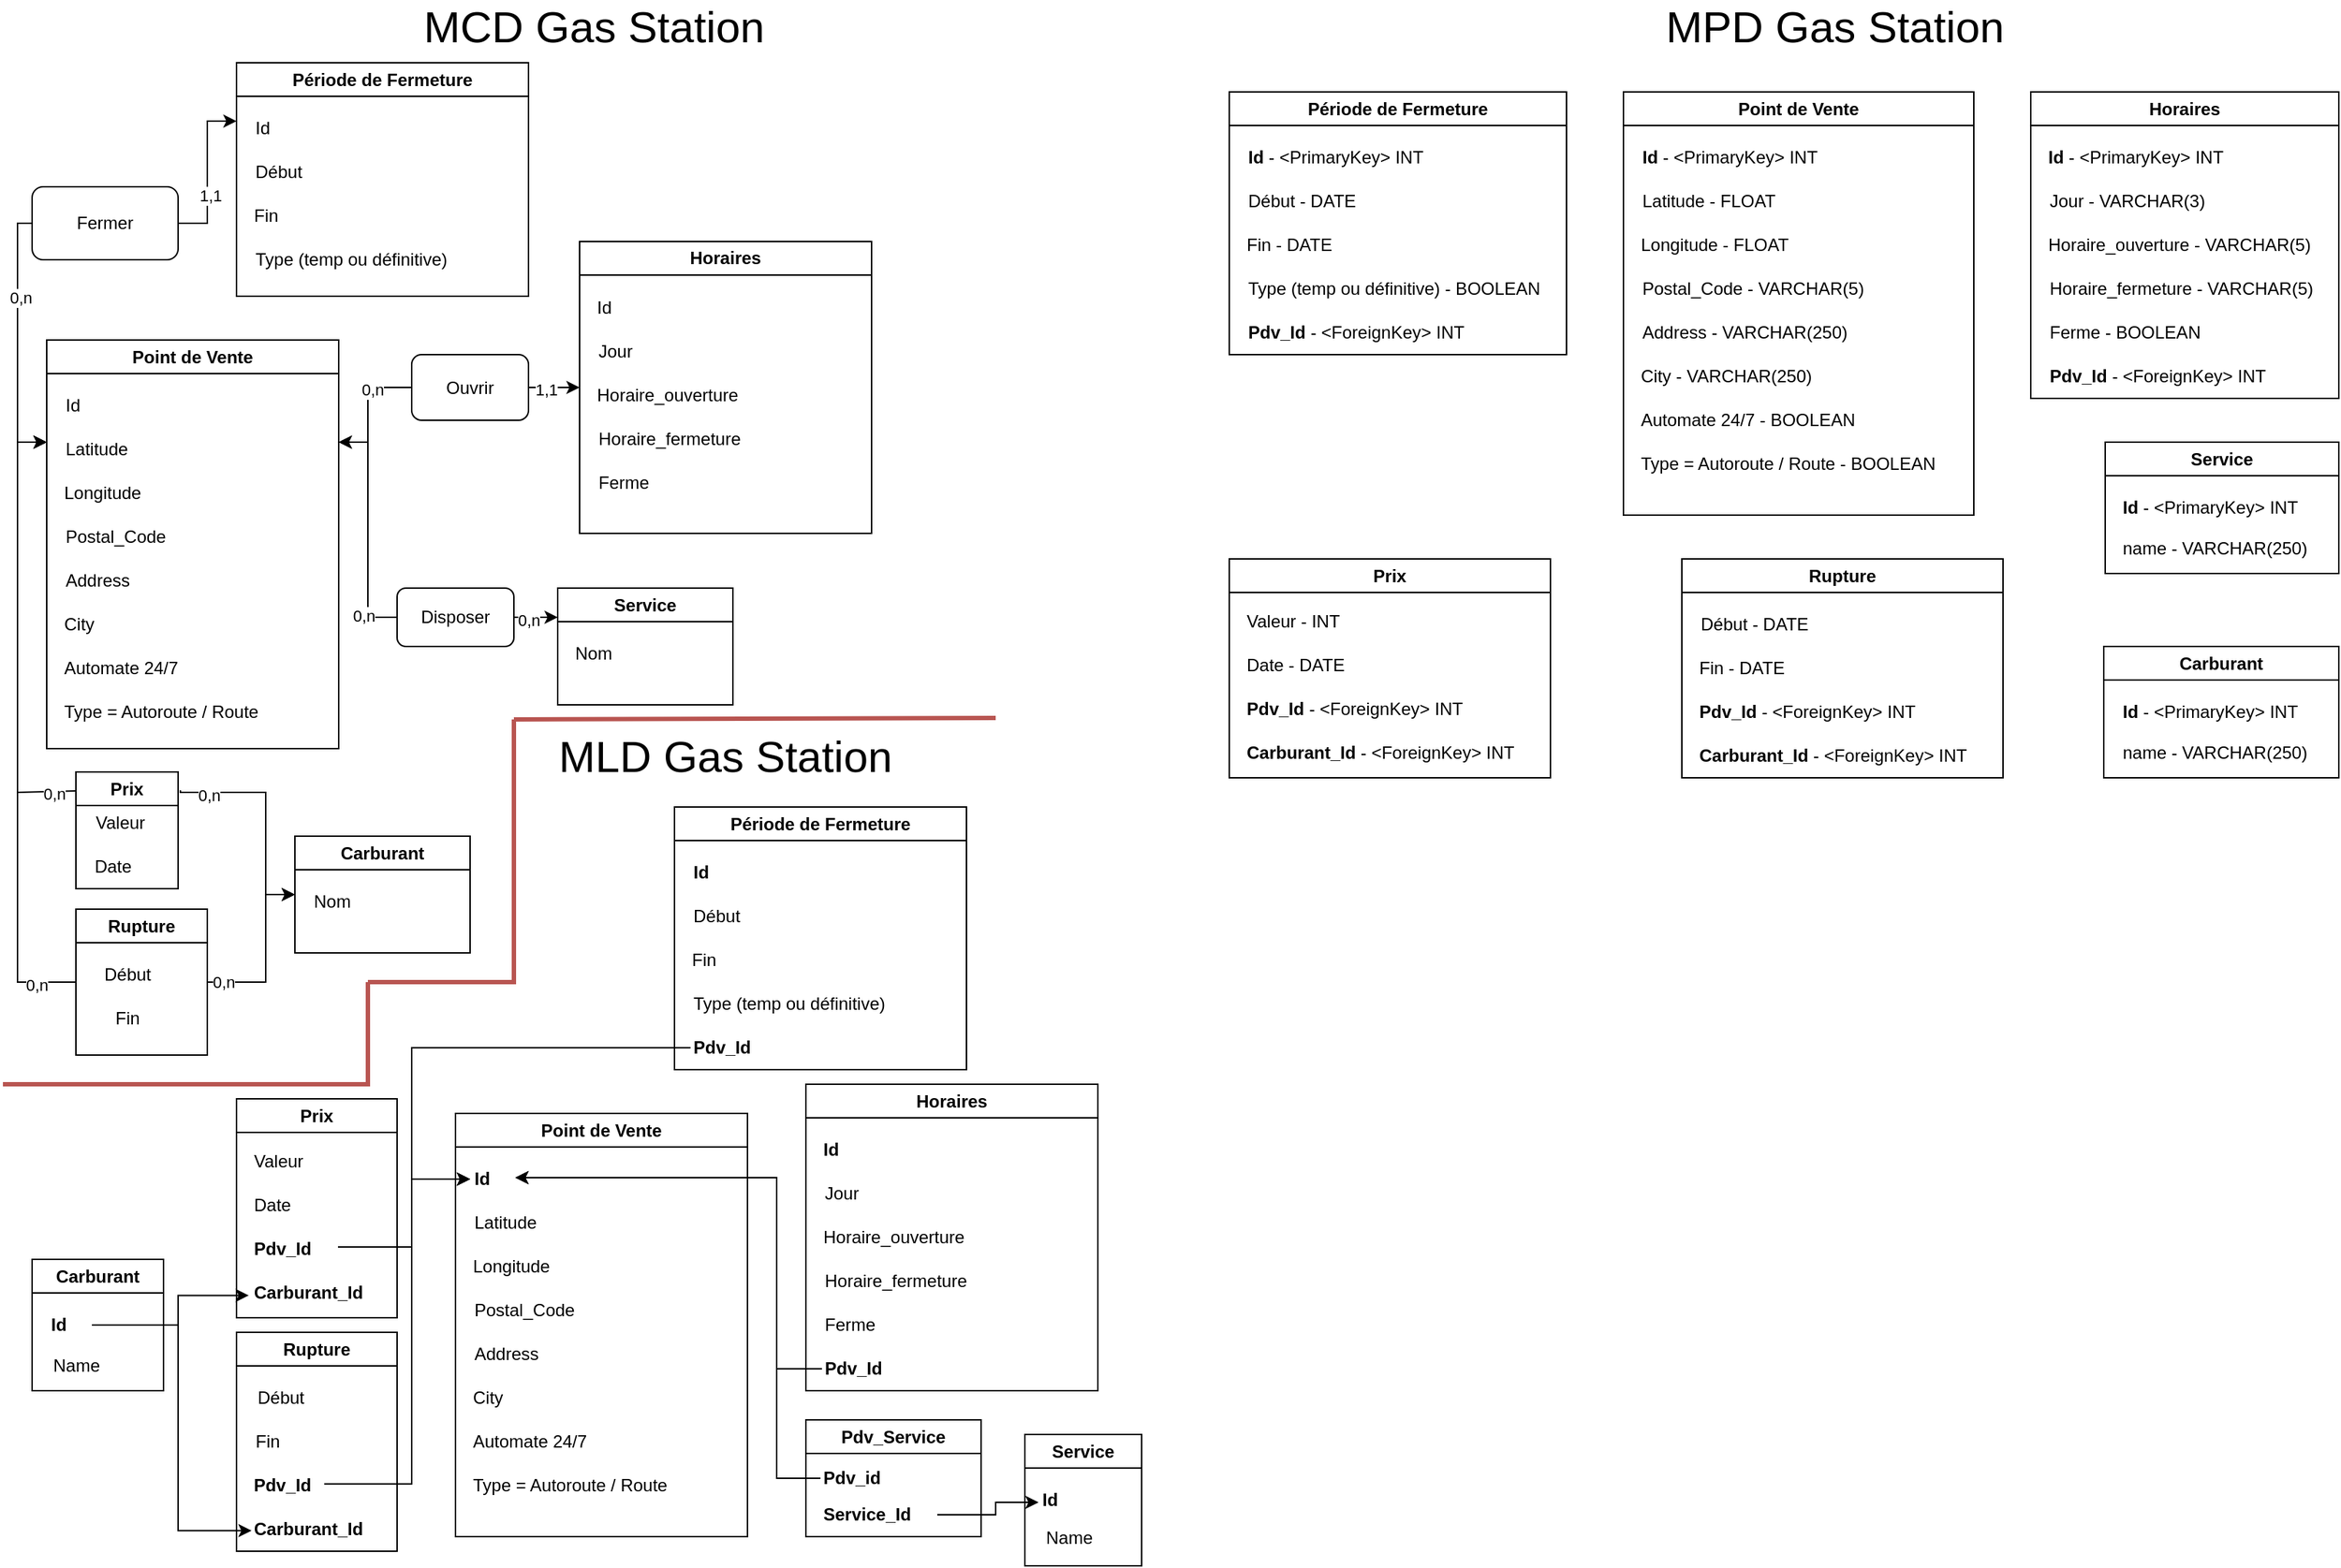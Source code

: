 <mxfile version="24.7.7">
  <diagram name="Page-1" id="nX15-fNpdfxrBtTrRgOM">
    <mxGraphModel dx="1793" dy="983" grid="1" gridSize="10" guides="1" tooltips="1" connect="1" arrows="1" fold="1" page="1" pageScale="1" pageWidth="850" pageHeight="1100" math="0" shadow="0">
      <root>
        <mxCell id="0" />
        <mxCell id="1" parent="0" />
        <mxCell id="7MaltWmzKwuHCb8BbpT4-1" value="&lt;font style=&quot;font-size: 30px;&quot;&gt;MCD Gas Station&lt;/font&gt;" style="text;html=1;strokeColor=none;fillColor=none;align=center;verticalAlign=middle;whiteSpace=wrap;rounded=0;" parent="1" vertex="1">
          <mxGeometry x="310" y="20" width="250" height="30" as="geometry" />
        </mxCell>
        <mxCell id="7MaltWmzKwuHCb8BbpT4-2" value="Point de Vente" style="swimlane;whiteSpace=wrap;html=1;" parent="1" vertex="1">
          <mxGeometry x="60" y="250" width="200" height="280" as="geometry" />
        </mxCell>
        <mxCell id="7MaltWmzKwuHCb8BbpT4-4" value="&lt;div align=&quot;left&quot;&gt;Latitude&lt;/div&gt;" style="text;html=1;align=left;verticalAlign=middle;resizable=0;points=[];autosize=1;strokeColor=none;fillColor=none;" parent="7MaltWmzKwuHCb8BbpT4-2" vertex="1">
          <mxGeometry x="11" y="60" width="70" height="30" as="geometry" />
        </mxCell>
        <mxCell id="7MaltWmzKwuHCb8BbpT4-5" value="Longitude" style="text;html=1;align=left;verticalAlign=middle;resizable=0;points=[];autosize=1;strokeColor=none;fillColor=none;" parent="7MaltWmzKwuHCb8BbpT4-2" vertex="1">
          <mxGeometry x="10" y="90" width="80" height="30" as="geometry" />
        </mxCell>
        <mxCell id="7MaltWmzKwuHCb8BbpT4-6" value="Postal_Code" style="text;html=1;align=left;verticalAlign=middle;resizable=0;points=[];autosize=1;strokeColor=none;fillColor=none;" parent="7MaltWmzKwuHCb8BbpT4-2" vertex="1">
          <mxGeometry x="11" y="120" width="90" height="30" as="geometry" />
        </mxCell>
        <mxCell id="7MaltWmzKwuHCb8BbpT4-7" value="Address" style="text;html=1;align=left;verticalAlign=middle;resizable=0;points=[];autosize=1;strokeColor=none;fillColor=none;" parent="7MaltWmzKwuHCb8BbpT4-2" vertex="1">
          <mxGeometry x="11" y="150" width="70" height="30" as="geometry" />
        </mxCell>
        <mxCell id="7MaltWmzKwuHCb8BbpT4-8" value="City" style="text;html=1;align=left;verticalAlign=middle;resizable=0;points=[];autosize=1;strokeColor=none;fillColor=none;" parent="7MaltWmzKwuHCb8BbpT4-2" vertex="1">
          <mxGeometry x="10" y="180" width="40" height="30" as="geometry" />
        </mxCell>
        <mxCell id="7MaltWmzKwuHCb8BbpT4-9" value="Automate 24/7" style="text;html=1;align=left;verticalAlign=middle;resizable=0;points=[];autosize=1;strokeColor=none;fillColor=none;" parent="7MaltWmzKwuHCb8BbpT4-2" vertex="1">
          <mxGeometry x="10" y="210" width="100" height="30" as="geometry" />
        </mxCell>
        <mxCell id="7MaltWmzKwuHCb8BbpT4-10" value="&lt;div&gt;Type = Autoroute / Route&lt;/div&gt;" style="text;html=1;align=left;verticalAlign=middle;resizable=0;points=[];autosize=1;strokeColor=none;fillColor=none;" parent="7MaltWmzKwuHCb8BbpT4-2" vertex="1">
          <mxGeometry x="10" y="240" width="160" height="30" as="geometry" />
        </mxCell>
        <mxCell id="7MaltWmzKwuHCb8BbpT4-3" value="&lt;div align=&quot;left&quot;&gt;Id&lt;/div&gt;" style="text;html=1;align=left;verticalAlign=middle;resizable=0;points=[];autosize=1;strokeColor=none;fillColor=none;" parent="7MaltWmzKwuHCb8BbpT4-2" vertex="1">
          <mxGeometry x="11" y="30" width="30" height="30" as="geometry" />
        </mxCell>
        <mxCell id="7MaltWmzKwuHCb8BbpT4-11" value="Horaires" style="swimlane;whiteSpace=wrap;html=1;" parent="1" vertex="1">
          <mxGeometry x="425" y="182.5" width="200" height="200" as="geometry" />
        </mxCell>
        <mxCell id="7MaltWmzKwuHCb8BbpT4-12" value="Jour" style="text;html=1;align=left;verticalAlign=middle;resizable=0;points=[];autosize=1;strokeColor=none;fillColor=none;" parent="7MaltWmzKwuHCb8BbpT4-11" vertex="1">
          <mxGeometry x="11" y="60" width="50" height="30" as="geometry" />
        </mxCell>
        <mxCell id="7MaltWmzKwuHCb8BbpT4-13" value="Horaire_ouverture" style="text;html=1;align=left;verticalAlign=middle;resizable=0;points=[];autosize=1;strokeColor=none;fillColor=none;" parent="7MaltWmzKwuHCb8BbpT4-11" vertex="1">
          <mxGeometry x="10" y="90" width="120" height="30" as="geometry" />
        </mxCell>
        <mxCell id="7MaltWmzKwuHCb8BbpT4-14" value="Horaire_fermeture" style="text;html=1;align=left;verticalAlign=middle;resizable=0;points=[];autosize=1;strokeColor=none;fillColor=none;" parent="7MaltWmzKwuHCb8BbpT4-11" vertex="1">
          <mxGeometry x="11" y="120" width="120" height="30" as="geometry" />
        </mxCell>
        <mxCell id="7MaltWmzKwuHCb8BbpT4-15" value="Ferme" style="text;html=1;align=left;verticalAlign=middle;resizable=0;points=[];autosize=1;strokeColor=none;fillColor=none;" parent="7MaltWmzKwuHCb8BbpT4-11" vertex="1">
          <mxGeometry x="11" y="150" width="60" height="30" as="geometry" />
        </mxCell>
        <mxCell id="7MaltWmzKwuHCb8BbpT4-35" value="Id" style="text;html=1;align=left;verticalAlign=middle;resizable=0;points=[];autosize=1;strokeColor=none;fillColor=none;" parent="7MaltWmzKwuHCb8BbpT4-11" vertex="1">
          <mxGeometry x="10" y="30" width="30" height="30" as="geometry" />
        </mxCell>
        <mxCell id="7MaltWmzKwuHCb8BbpT4-20" value="Période de Fermeture" style="swimlane;whiteSpace=wrap;html=1;" parent="1" vertex="1">
          <mxGeometry x="190" y="60" width="200" height="160" as="geometry" />
        </mxCell>
        <mxCell id="7MaltWmzKwuHCb8BbpT4-21" value="Début" style="text;html=1;align=left;verticalAlign=middle;resizable=0;points=[];autosize=1;strokeColor=none;fillColor=none;" parent="7MaltWmzKwuHCb8BbpT4-20" vertex="1">
          <mxGeometry x="11" y="60" width="60" height="30" as="geometry" />
        </mxCell>
        <mxCell id="7MaltWmzKwuHCb8BbpT4-22" value="Fin" style="text;html=1;align=left;verticalAlign=middle;resizable=0;points=[];autosize=1;strokeColor=none;fillColor=none;" parent="7MaltWmzKwuHCb8BbpT4-20" vertex="1">
          <mxGeometry x="10" y="90" width="40" height="30" as="geometry" />
        </mxCell>
        <mxCell id="7MaltWmzKwuHCb8BbpT4-23" value="Type (temp ou définitive)" style="text;html=1;align=left;verticalAlign=middle;resizable=0;points=[];autosize=1;strokeColor=none;fillColor=none;" parent="7MaltWmzKwuHCb8BbpT4-20" vertex="1">
          <mxGeometry x="11" y="120" width="150" height="30" as="geometry" />
        </mxCell>
        <mxCell id="7MaltWmzKwuHCb8BbpT4-28" value="&lt;div align=&quot;left&quot;&gt;Id&lt;/div&gt;" style="text;html=1;align=left;verticalAlign=middle;resizable=0;points=[];autosize=1;strokeColor=none;fillColor=none;" parent="7MaltWmzKwuHCb8BbpT4-20" vertex="1">
          <mxGeometry x="11" y="30" width="30" height="30" as="geometry" />
        </mxCell>
        <mxCell id="7MaltWmzKwuHCb8BbpT4-30" style="edgeStyle=orthogonalEdgeStyle;rounded=0;orthogonalLoop=1;jettySize=auto;html=1;exitX=1;exitY=0.5;exitDx=0;exitDy=0;entryX=0;entryY=0.25;entryDx=0;entryDy=0;" parent="1" source="P4SaNg6TSZGGmR-cx8DI-4" target="7MaltWmzKwuHCb8BbpT4-20" edge="1">
          <mxGeometry relative="1" as="geometry">
            <mxPoint x="200" y="104" as="sourcePoint" />
          </mxGeometry>
        </mxCell>
        <mxCell id="7MaltWmzKwuHCb8BbpT4-33" value="1,1" style="edgeLabel;html=1;align=center;verticalAlign=middle;resizable=0;points=[];" parent="7MaltWmzKwuHCb8BbpT4-30" vertex="1" connectable="0">
          <mxGeometry x="-0.283" y="-2" relative="1" as="geometry">
            <mxPoint as="offset" />
          </mxGeometry>
        </mxCell>
        <mxCell id="7MaltWmzKwuHCb8BbpT4-31" style="edgeStyle=orthogonalEdgeStyle;rounded=0;orthogonalLoop=1;jettySize=auto;html=1;exitX=0;exitY=0.5;exitDx=0;exitDy=0;entryX=0;entryY=0.25;entryDx=0;entryDy=0;" parent="1" source="P4SaNg6TSZGGmR-cx8DI-4" target="7MaltWmzKwuHCb8BbpT4-2" edge="1">
          <mxGeometry relative="1" as="geometry">
            <mxPoint x="80" y="320" as="targetPoint" />
            <Array as="points">
              <mxPoint x="40" y="170" />
              <mxPoint x="40" y="320" />
            </Array>
            <mxPoint x="120" y="119" as="sourcePoint" />
          </mxGeometry>
        </mxCell>
        <mxCell id="7MaltWmzKwuHCb8BbpT4-34" value="0,n" style="edgeLabel;html=1;align=center;verticalAlign=middle;resizable=0;points=[];" parent="7MaltWmzKwuHCb8BbpT4-31" vertex="1" connectable="0">
          <mxGeometry x="-0.32" y="2" relative="1" as="geometry">
            <mxPoint as="offset" />
          </mxGeometry>
        </mxCell>
        <mxCell id="7MaltWmzKwuHCb8BbpT4-36" value="Service" style="swimlane;whiteSpace=wrap;html=1;" parent="1" vertex="1">
          <mxGeometry x="410" y="420" width="120" height="80" as="geometry" />
        </mxCell>
        <mxCell id="7MaltWmzKwuHCb8BbpT4-41" value="Nom" style="text;html=1;align=left;verticalAlign=middle;resizable=0;points=[];autosize=1;strokeColor=none;fillColor=none;" parent="7MaltWmzKwuHCb8BbpT4-36" vertex="1">
          <mxGeometry x="10" y="30" width="50" height="30" as="geometry" />
        </mxCell>
        <mxCell id="7MaltWmzKwuHCb8BbpT4-46" style="edgeStyle=orthogonalEdgeStyle;rounded=0;orthogonalLoop=1;jettySize=auto;html=1;exitX=0;exitY=0.5;exitDx=0;exitDy=0;" parent="1" source="P4SaNg6TSZGGmR-cx8DI-3" edge="1">
          <mxGeometry relative="1" as="geometry">
            <mxPoint x="260" y="320" as="targetPoint" />
            <mxPoint x="380" y="335" as="sourcePoint" />
            <Array as="points">
              <mxPoint x="280" y="282" />
              <mxPoint x="280" y="320" />
            </Array>
          </mxGeometry>
        </mxCell>
        <mxCell id="7MaltWmzKwuHCb8BbpT4-67" value="0,n" style="edgeLabel;html=1;align=center;verticalAlign=middle;resizable=0;points=[];" parent="7MaltWmzKwuHCb8BbpT4-46" vertex="1" connectable="0">
          <mxGeometry x="-0.37" y="1" relative="1" as="geometry">
            <mxPoint as="offset" />
          </mxGeometry>
        </mxCell>
        <mxCell id="7MaltWmzKwuHCb8BbpT4-47" style="edgeStyle=orthogonalEdgeStyle;rounded=0;orthogonalLoop=1;jettySize=auto;html=1;exitX=1;exitY=0.5;exitDx=0;exitDy=0;entryX=0;entryY=0.5;entryDx=0;entryDy=0;" parent="1" source="P4SaNg6TSZGGmR-cx8DI-3" target="7MaltWmzKwuHCb8BbpT4-11" edge="1">
          <mxGeometry relative="1" as="geometry">
            <mxPoint x="540" y="280" as="targetPoint" />
            <mxPoint x="460" y="335" as="sourcePoint" />
          </mxGeometry>
        </mxCell>
        <mxCell id="7MaltWmzKwuHCb8BbpT4-68" value="1,1" style="edgeLabel;html=1;align=center;verticalAlign=middle;resizable=0;points=[];" parent="7MaltWmzKwuHCb8BbpT4-47" vertex="1" connectable="0">
          <mxGeometry x="-0.348" y="-1" relative="1" as="geometry">
            <mxPoint as="offset" />
          </mxGeometry>
        </mxCell>
        <mxCell id="7MaltWmzKwuHCb8BbpT4-44" style="edgeStyle=orthogonalEdgeStyle;rounded=0;orthogonalLoop=1;jettySize=auto;html=1;entryX=0;entryY=0.25;entryDx=0;entryDy=0;exitX=1;exitY=0.5;exitDx=0;exitDy=0;" parent="1" source="P4SaNg6TSZGGmR-cx8DI-5" target="7MaltWmzKwuHCb8BbpT4-36" edge="1">
          <mxGeometry relative="1" as="geometry" />
        </mxCell>
        <mxCell id="7MaltWmzKwuHCb8BbpT4-70" value="0,n" style="edgeLabel;html=1;align=center;verticalAlign=middle;resizable=0;points=[];" parent="7MaltWmzKwuHCb8BbpT4-44" vertex="1" connectable="0">
          <mxGeometry x="-0.36" y="-2" relative="1" as="geometry">
            <mxPoint as="offset" />
          </mxGeometry>
        </mxCell>
        <mxCell id="7MaltWmzKwuHCb8BbpT4-45" style="edgeStyle=orthogonalEdgeStyle;rounded=0;orthogonalLoop=1;jettySize=auto;html=1;exitX=0;exitY=0.5;exitDx=0;exitDy=0;entryX=1;entryY=0.25;entryDx=0;entryDy=0;" parent="1" source="P4SaNg6TSZGGmR-cx8DI-5" target="7MaltWmzKwuHCb8BbpT4-2" edge="1">
          <mxGeometry relative="1" as="geometry">
            <mxPoint x="280" y="320" as="targetPoint" />
            <Array as="points">
              <mxPoint x="280" y="440" />
              <mxPoint x="280" y="320" />
            </Array>
          </mxGeometry>
        </mxCell>
        <mxCell id="7MaltWmzKwuHCb8BbpT4-69" value="0,n" style="edgeLabel;html=1;align=center;verticalAlign=middle;resizable=0;points=[];" parent="7MaltWmzKwuHCb8BbpT4-45" vertex="1" connectable="0">
          <mxGeometry x="-0.734" y="3" relative="1" as="geometry">
            <mxPoint as="offset" />
          </mxGeometry>
        </mxCell>
        <mxCell id="7MaltWmzKwuHCb8BbpT4-48" value="Carburant" style="swimlane;whiteSpace=wrap;html=1;" parent="1" vertex="1">
          <mxGeometry x="230" y="590" width="120" height="80" as="geometry" />
        </mxCell>
        <mxCell id="7MaltWmzKwuHCb8BbpT4-56" value="Nom" style="text;html=1;align=left;verticalAlign=middle;resizable=0;points=[];autosize=1;strokeColor=none;fillColor=none;" parent="7MaltWmzKwuHCb8BbpT4-48" vertex="1">
          <mxGeometry x="11" y="30" width="50" height="30" as="geometry" />
        </mxCell>
        <mxCell id="7MaltWmzKwuHCb8BbpT4-63" style="edgeStyle=orthogonalEdgeStyle;rounded=0;orthogonalLoop=1;jettySize=auto;html=1;entryX=0;entryY=0.5;entryDx=0;entryDy=0;exitX=1.023;exitY=0.157;exitDx=0;exitDy=0;exitPerimeter=0;" parent="1" source="P4SaNg6TSZGGmR-cx8DI-7" target="7MaltWmzKwuHCb8BbpT4-48" edge="1">
          <mxGeometry relative="1" as="geometry">
            <Array as="points">
              <mxPoint x="152" y="560" />
              <mxPoint x="210" y="560" />
              <mxPoint x="210" y="630" />
            </Array>
          </mxGeometry>
        </mxCell>
        <mxCell id="7MaltWmzKwuHCb8BbpT4-73" value="0,n" style="edgeLabel;html=1;align=center;verticalAlign=middle;resizable=0;points=[];" parent="7MaltWmzKwuHCb8BbpT4-63" vertex="1" connectable="0">
          <mxGeometry x="-0.726" y="-2" relative="1" as="geometry">
            <mxPoint as="offset" />
          </mxGeometry>
        </mxCell>
        <mxCell id="7MaltWmzKwuHCb8BbpT4-64" style="edgeStyle=orthogonalEdgeStyle;rounded=0;orthogonalLoop=1;jettySize=auto;html=1;entryX=0;entryY=0.5;entryDx=0;entryDy=0;exitX=1;exitY=0.5;exitDx=0;exitDy=0;" parent="1" source="P4SaNg6TSZGGmR-cx8DI-11" target="7MaltWmzKwuHCb8BbpT4-48" edge="1">
          <mxGeometry relative="1" as="geometry">
            <mxPoint x="360" y="720" as="targetPoint" />
            <Array as="points">
              <mxPoint x="210" y="690" />
              <mxPoint x="210" y="630" />
            </Array>
            <mxPoint x="240" y="799.947" as="sourcePoint" />
          </mxGeometry>
        </mxCell>
        <mxCell id="7MaltWmzKwuHCb8BbpT4-74" value="0,n" style="edgeLabel;html=1;align=center;verticalAlign=middle;resizable=0;points=[];" parent="7MaltWmzKwuHCb8BbpT4-64" vertex="1" connectable="0">
          <mxGeometry x="-0.827" relative="1" as="geometry">
            <mxPoint as="offset" />
          </mxGeometry>
        </mxCell>
        <mxCell id="7MaltWmzKwuHCb8BbpT4-66" style="edgeStyle=orthogonalEdgeStyle;rounded=0;orthogonalLoop=1;jettySize=auto;html=1;exitX=0;exitY=0.5;exitDx=0;exitDy=0;entryX=0;entryY=0.25;entryDx=0;entryDy=0;" parent="1" source="P4SaNg6TSZGGmR-cx8DI-11" target="7MaltWmzKwuHCb8BbpT4-2" edge="1">
          <mxGeometry relative="1" as="geometry">
            <mxPoint x="80" y="320" as="targetPoint" />
            <mxPoint x="160.8" y="770.6" as="sourcePoint" />
            <Array as="points">
              <mxPoint x="40" y="690" />
              <mxPoint x="40" y="320" />
            </Array>
          </mxGeometry>
        </mxCell>
        <mxCell id="7MaltWmzKwuHCb8BbpT4-72" value="0,n" style="edgeLabel;html=1;align=center;verticalAlign=middle;resizable=0;points=[];" parent="7MaltWmzKwuHCb8BbpT4-66" vertex="1" connectable="0">
          <mxGeometry x="-0.872" y="2" relative="1" as="geometry">
            <mxPoint as="offset" />
          </mxGeometry>
        </mxCell>
        <mxCell id="7MaltWmzKwuHCb8BbpT4-65" style="edgeStyle=orthogonalEdgeStyle;rounded=0;orthogonalLoop=1;jettySize=auto;html=1;exitX=-0.001;exitY=0.163;exitDx=0;exitDy=0;exitPerimeter=0;entryX=0;entryY=0.25;entryDx=0;entryDy=0;" parent="1" source="P4SaNg6TSZGGmR-cx8DI-7" target="7MaltWmzKwuHCb8BbpT4-2" edge="1">
          <mxGeometry relative="1" as="geometry">
            <mxPoint x="70" y="300" as="targetPoint" />
            <Array as="points">
              <mxPoint x="40" y="560" />
              <mxPoint x="40" y="320" />
            </Array>
            <mxPoint x="210" y="590" as="sourcePoint" />
          </mxGeometry>
        </mxCell>
        <mxCell id="7MaltWmzKwuHCb8BbpT4-71" value="0,n" style="edgeLabel;html=1;align=center;verticalAlign=middle;resizable=0;points=[];" parent="7MaltWmzKwuHCb8BbpT4-65" vertex="1" connectable="0">
          <mxGeometry x="-0.895" y="1" relative="1" as="geometry">
            <mxPoint as="offset" />
          </mxGeometry>
        </mxCell>
        <mxCell id="7MaltWmzKwuHCb8BbpT4-75" value="Point de Vente" style="swimlane;whiteSpace=wrap;html=1;" parent="1" vertex="1">
          <mxGeometry x="340" y="780" width="200" height="290" as="geometry" />
        </mxCell>
        <mxCell id="7MaltWmzKwuHCb8BbpT4-76" value="&lt;div align=&quot;left&quot;&gt;Latitude&lt;/div&gt;" style="text;html=1;align=left;verticalAlign=middle;resizable=0;points=[];autosize=1;strokeColor=none;fillColor=none;" parent="7MaltWmzKwuHCb8BbpT4-75" vertex="1">
          <mxGeometry x="11" y="60" width="70" height="30" as="geometry" />
        </mxCell>
        <mxCell id="7MaltWmzKwuHCb8BbpT4-77" value="Longitude" style="text;html=1;align=left;verticalAlign=middle;resizable=0;points=[];autosize=1;strokeColor=none;fillColor=none;" parent="7MaltWmzKwuHCb8BbpT4-75" vertex="1">
          <mxGeometry x="10" y="90" width="80" height="30" as="geometry" />
        </mxCell>
        <mxCell id="7MaltWmzKwuHCb8BbpT4-78" value="Postal_Code" style="text;html=1;align=left;verticalAlign=middle;resizable=0;points=[];autosize=1;strokeColor=none;fillColor=none;" parent="7MaltWmzKwuHCb8BbpT4-75" vertex="1">
          <mxGeometry x="11" y="120" width="90" height="30" as="geometry" />
        </mxCell>
        <mxCell id="7MaltWmzKwuHCb8BbpT4-79" value="Address" style="text;html=1;align=left;verticalAlign=middle;resizable=0;points=[];autosize=1;strokeColor=none;fillColor=none;" parent="7MaltWmzKwuHCb8BbpT4-75" vertex="1">
          <mxGeometry x="11" y="150" width="70" height="30" as="geometry" />
        </mxCell>
        <mxCell id="7MaltWmzKwuHCb8BbpT4-80" value="City" style="text;html=1;align=left;verticalAlign=middle;resizable=0;points=[];autosize=1;strokeColor=none;fillColor=none;" parent="7MaltWmzKwuHCb8BbpT4-75" vertex="1">
          <mxGeometry x="10" y="180" width="40" height="30" as="geometry" />
        </mxCell>
        <mxCell id="7MaltWmzKwuHCb8BbpT4-81" value="Automate 24/7" style="text;html=1;align=left;verticalAlign=middle;resizable=0;points=[];autosize=1;strokeColor=none;fillColor=none;" parent="7MaltWmzKwuHCb8BbpT4-75" vertex="1">
          <mxGeometry x="10" y="210" width="100" height="30" as="geometry" />
        </mxCell>
        <mxCell id="7MaltWmzKwuHCb8BbpT4-82" value="&lt;div&gt;Type = Autoroute / Route&lt;/div&gt;" style="text;html=1;align=left;verticalAlign=middle;resizable=0;points=[];autosize=1;strokeColor=none;fillColor=none;" parent="7MaltWmzKwuHCb8BbpT4-75" vertex="1">
          <mxGeometry x="10" y="240" width="160" height="30" as="geometry" />
        </mxCell>
        <mxCell id="7MaltWmzKwuHCb8BbpT4-83" value="&lt;div align=&quot;left&quot;&gt;&lt;b&gt;Id&lt;/b&gt;&lt;/div&gt;" style="text;html=1;align=left;verticalAlign=middle;resizable=0;points=[];autosize=1;strokeColor=none;fillColor=none;" parent="7MaltWmzKwuHCb8BbpT4-75" vertex="1">
          <mxGeometry x="11" y="30" width="30" height="30" as="geometry" />
        </mxCell>
        <mxCell id="7MaltWmzKwuHCb8BbpT4-84" value="&lt;font style=&quot;font-size: 30px;&quot;&gt;MLD Gas Station&lt;/font&gt;" style="text;html=1;strokeColor=none;fillColor=none;align=center;verticalAlign=middle;whiteSpace=wrap;rounded=0;" parent="1" vertex="1">
          <mxGeometry x="400" y="520" width="250" height="30" as="geometry" />
        </mxCell>
        <mxCell id="7MaltWmzKwuHCb8BbpT4-85" value="Période de Fermeture" style="swimlane;whiteSpace=wrap;html=1;" parent="1" vertex="1">
          <mxGeometry x="490" y="570" width="200" height="180" as="geometry" />
        </mxCell>
        <mxCell id="7MaltWmzKwuHCb8BbpT4-86" value="Début" style="text;html=1;align=left;verticalAlign=middle;resizable=0;points=[];autosize=1;strokeColor=none;fillColor=none;" parent="7MaltWmzKwuHCb8BbpT4-85" vertex="1">
          <mxGeometry x="11" y="60" width="60" height="30" as="geometry" />
        </mxCell>
        <mxCell id="7MaltWmzKwuHCb8BbpT4-87" value="Fin" style="text;html=1;align=left;verticalAlign=middle;resizable=0;points=[];autosize=1;strokeColor=none;fillColor=none;" parent="7MaltWmzKwuHCb8BbpT4-85" vertex="1">
          <mxGeometry x="10" y="90" width="40" height="30" as="geometry" />
        </mxCell>
        <mxCell id="7MaltWmzKwuHCb8BbpT4-88" value="Type (temp ou définitive)" style="text;html=1;align=left;verticalAlign=middle;resizable=0;points=[];autosize=1;strokeColor=none;fillColor=none;" parent="7MaltWmzKwuHCb8BbpT4-85" vertex="1">
          <mxGeometry x="11" y="120" width="150" height="30" as="geometry" />
        </mxCell>
        <mxCell id="7MaltWmzKwuHCb8BbpT4-89" value="&lt;div align=&quot;left&quot;&gt;&lt;b&gt;Id&lt;/b&gt;&lt;/div&gt;" style="text;html=1;align=left;verticalAlign=middle;resizable=0;points=[];autosize=1;strokeColor=none;fillColor=none;" parent="7MaltWmzKwuHCb8BbpT4-85" vertex="1">
          <mxGeometry x="11" y="30" width="30" height="30" as="geometry" />
        </mxCell>
        <mxCell id="7MaltWmzKwuHCb8BbpT4-90" value="&lt;b&gt;Pdv_Id&lt;/b&gt;" style="text;html=1;align=left;verticalAlign=middle;resizable=0;points=[];autosize=1;strokeColor=none;fillColor=none;" parent="7MaltWmzKwuHCb8BbpT4-85" vertex="1">
          <mxGeometry x="11" y="150" width="60" height="30" as="geometry" />
        </mxCell>
        <mxCell id="7MaltWmzKwuHCb8BbpT4-93" value="Horaires" style="swimlane;whiteSpace=wrap;html=1;" parent="1" vertex="1">
          <mxGeometry x="580" y="760" width="200" height="210" as="geometry" />
        </mxCell>
        <mxCell id="7MaltWmzKwuHCb8BbpT4-94" value="Jour" style="text;html=1;align=left;verticalAlign=middle;resizable=0;points=[];autosize=1;strokeColor=none;fillColor=none;" parent="7MaltWmzKwuHCb8BbpT4-93" vertex="1">
          <mxGeometry x="11" y="60" width="50" height="30" as="geometry" />
        </mxCell>
        <mxCell id="7MaltWmzKwuHCb8BbpT4-95" value="Horaire_ouverture" style="text;html=1;align=left;verticalAlign=middle;resizable=0;points=[];autosize=1;strokeColor=none;fillColor=none;" parent="7MaltWmzKwuHCb8BbpT4-93" vertex="1">
          <mxGeometry x="10" y="90" width="120" height="30" as="geometry" />
        </mxCell>
        <mxCell id="7MaltWmzKwuHCb8BbpT4-96" value="Horaire_fermeture" style="text;html=1;align=left;verticalAlign=middle;resizable=0;points=[];autosize=1;strokeColor=none;fillColor=none;" parent="7MaltWmzKwuHCb8BbpT4-93" vertex="1">
          <mxGeometry x="11" y="120" width="120" height="30" as="geometry" />
        </mxCell>
        <mxCell id="7MaltWmzKwuHCb8BbpT4-97" value="Ferme" style="text;html=1;align=left;verticalAlign=middle;resizable=0;points=[];autosize=1;strokeColor=none;fillColor=none;" parent="7MaltWmzKwuHCb8BbpT4-93" vertex="1">
          <mxGeometry x="11" y="150" width="60" height="30" as="geometry" />
        </mxCell>
        <mxCell id="7MaltWmzKwuHCb8BbpT4-98" value="&lt;b&gt;Id&lt;/b&gt;" style="text;html=1;align=left;verticalAlign=middle;resizable=0;points=[];autosize=1;strokeColor=none;fillColor=none;" parent="7MaltWmzKwuHCb8BbpT4-93" vertex="1">
          <mxGeometry x="10" y="30" width="30" height="30" as="geometry" />
        </mxCell>
        <mxCell id="7MaltWmzKwuHCb8BbpT4-99" value="&lt;b&gt;Pdv_Id&lt;/b&gt;" style="text;html=1;align=left;verticalAlign=middle;resizable=0;points=[];autosize=1;strokeColor=none;fillColor=none;" parent="7MaltWmzKwuHCb8BbpT4-93" vertex="1">
          <mxGeometry x="11" y="180" width="60" height="30" as="geometry" />
        </mxCell>
        <mxCell id="7MaltWmzKwuHCb8BbpT4-101" value="Service" style="swimlane;whiteSpace=wrap;html=1;" parent="1" vertex="1">
          <mxGeometry x="730" y="1000" width="80" height="90" as="geometry" />
        </mxCell>
        <mxCell id="7MaltWmzKwuHCb8BbpT4-102" value="&lt;b&gt;Id&lt;/b&gt;" style="text;html=1;align=left;verticalAlign=middle;resizable=0;points=[];autosize=1;strokeColor=none;fillColor=none;" parent="7MaltWmzKwuHCb8BbpT4-101" vertex="1">
          <mxGeometry x="10" y="30" width="30" height="30" as="geometry" />
        </mxCell>
        <mxCell id="7MaltWmzKwuHCb8BbpT4-103" value="Pdv_Service" style="swimlane;whiteSpace=wrap;html=1;" parent="1" vertex="1">
          <mxGeometry x="580" y="990" width="120" height="80" as="geometry" />
        </mxCell>
        <mxCell id="7MaltWmzKwuHCb8BbpT4-104" value="&lt;b&gt;Pdv_id&lt;/b&gt;" style="text;html=1;align=left;verticalAlign=middle;resizable=0;points=[];autosize=1;strokeColor=none;fillColor=none;" parent="7MaltWmzKwuHCb8BbpT4-103" vertex="1">
          <mxGeometry x="10" y="25" width="60" height="30" as="geometry" />
        </mxCell>
        <mxCell id="7MaltWmzKwuHCb8BbpT4-105" value="&lt;b&gt;Service_Id&lt;/b&gt;" style="text;html=1;align=left;verticalAlign=middle;resizable=0;points=[];autosize=1;strokeColor=none;fillColor=none;" parent="7MaltWmzKwuHCb8BbpT4-103" vertex="1">
          <mxGeometry x="10" y="50" width="80" height="30" as="geometry" />
        </mxCell>
        <mxCell id="7MaltWmzKwuHCb8BbpT4-106" style="edgeStyle=orthogonalEdgeStyle;rounded=0;orthogonalLoop=1;jettySize=auto;html=1;entryX=-0.02;entryY=0.55;entryDx=0;entryDy=0;entryPerimeter=0;" parent="1" source="7MaltWmzKwuHCb8BbpT4-105" target="7MaltWmzKwuHCb8BbpT4-102" edge="1">
          <mxGeometry relative="1" as="geometry">
            <Array as="points">
              <mxPoint x="710" y="1055" />
              <mxPoint x="710" y="1047" />
            </Array>
          </mxGeometry>
        </mxCell>
        <mxCell id="7MaltWmzKwuHCb8BbpT4-108" value="Carburant" style="swimlane;whiteSpace=wrap;html=1;" parent="1" vertex="1">
          <mxGeometry x="50" y="880" width="90" height="90" as="geometry" />
        </mxCell>
        <mxCell id="7MaltWmzKwuHCb8BbpT4-109" value="&lt;b&gt;Id&lt;/b&gt;" style="text;html=1;align=left;verticalAlign=middle;resizable=0;points=[];autosize=1;strokeColor=none;fillColor=none;" parent="7MaltWmzKwuHCb8BbpT4-108" vertex="1">
          <mxGeometry x="11" y="30" width="30" height="30" as="geometry" />
        </mxCell>
        <mxCell id="7MaltWmzKwuHCb8BbpT4-113" value="Prix" style="swimlane;whiteSpace=wrap;html=1;rounded=0;startSize=23;" parent="1" vertex="1">
          <mxGeometry x="190" y="770" width="110" height="150" as="geometry" />
        </mxCell>
        <mxCell id="7MaltWmzKwuHCb8BbpT4-114" value="Date" style="text;html=1;align=left;verticalAlign=middle;resizable=0;points=[];autosize=1;strokeColor=none;fillColor=none;" parent="7MaltWmzKwuHCb8BbpT4-113" vertex="1">
          <mxGeometry x="10" y="58" width="50" height="30" as="geometry" />
        </mxCell>
        <mxCell id="7MaltWmzKwuHCb8BbpT4-115" value="Valeur" style="text;html=1;align=left;verticalAlign=middle;resizable=0;points=[];autosize=1;strokeColor=none;fillColor=none;" parent="7MaltWmzKwuHCb8BbpT4-113" vertex="1">
          <mxGeometry x="10" y="28" width="60" height="30" as="geometry" />
        </mxCell>
        <mxCell id="7MaltWmzKwuHCb8BbpT4-116" value="&lt;b&gt;Pdv_Id&lt;/b&gt;" style="text;html=1;align=left;verticalAlign=middle;resizable=0;points=[];autosize=1;strokeColor=none;fillColor=none;" parent="7MaltWmzKwuHCb8BbpT4-113" vertex="1">
          <mxGeometry x="10" y="88" width="60" height="30" as="geometry" />
        </mxCell>
        <mxCell id="7MaltWmzKwuHCb8BbpT4-117" value="&lt;b&gt;Carburant_Id&lt;/b&gt;" style="text;html=1;align=left;verticalAlign=middle;resizable=0;points=[];autosize=1;strokeColor=none;fillColor=none;" parent="7MaltWmzKwuHCb8BbpT4-113" vertex="1">
          <mxGeometry x="10" y="118" width="100" height="30" as="geometry" />
        </mxCell>
        <mxCell id="P4SaNg6TSZGGmR-cx8DI-3" value="Ouvrir" style="rounded=1;whiteSpace=wrap;html=1;" parent="1" vertex="1">
          <mxGeometry x="310" y="260" width="80" height="45" as="geometry" />
        </mxCell>
        <mxCell id="P4SaNg6TSZGGmR-cx8DI-4" value="Fermer" style="rounded=1;whiteSpace=wrap;html=1;" parent="1" vertex="1">
          <mxGeometry x="50" y="145" width="100" height="50" as="geometry" />
        </mxCell>
        <mxCell id="P4SaNg6TSZGGmR-cx8DI-5" value="Disposer" style="rounded=1;whiteSpace=wrap;html=1;" parent="1" vertex="1">
          <mxGeometry x="300" y="420" width="80" height="40" as="geometry" />
        </mxCell>
        <mxCell id="P4SaNg6TSZGGmR-cx8DI-7" value="Prix" style="swimlane;whiteSpace=wrap;html=1;" parent="1" vertex="1">
          <mxGeometry x="80" y="546" width="70" height="80" as="geometry" />
        </mxCell>
        <mxCell id="P4SaNg6TSZGGmR-cx8DI-9" value="Date" style="text;html=1;align=center;verticalAlign=middle;resizable=0;points=[];autosize=1;strokeColor=none;fillColor=none;" parent="P4SaNg6TSZGGmR-cx8DI-7" vertex="1">
          <mxGeometry y="50" width="50" height="30" as="geometry" />
        </mxCell>
        <mxCell id="P4SaNg6TSZGGmR-cx8DI-8" value="Valeur" style="text;html=1;align=center;verticalAlign=middle;resizable=0;points=[];autosize=1;strokeColor=none;fillColor=none;" parent="P4SaNg6TSZGGmR-cx8DI-7" vertex="1">
          <mxGeometry y="20" width="60" height="30" as="geometry" />
        </mxCell>
        <mxCell id="P4SaNg6TSZGGmR-cx8DI-11" value="Rupture" style="swimlane;whiteSpace=wrap;html=1;startSize=23;" parent="1" vertex="1">
          <mxGeometry x="80" y="640" width="90" height="100" as="geometry" />
        </mxCell>
        <mxCell id="P4SaNg6TSZGGmR-cx8DI-14" value="Début" style="text;html=1;align=center;verticalAlign=middle;resizable=0;points=[];autosize=1;strokeColor=none;fillColor=none;" parent="P4SaNg6TSZGGmR-cx8DI-11" vertex="1">
          <mxGeometry x="5" y="30" width="60" height="30" as="geometry" />
        </mxCell>
        <mxCell id="P4SaNg6TSZGGmR-cx8DI-15" value="Fin" style="text;html=1;align=center;verticalAlign=middle;resizable=0;points=[];autosize=1;strokeColor=none;fillColor=none;" parent="P4SaNg6TSZGGmR-cx8DI-11" vertex="1">
          <mxGeometry x="15" y="60" width="40" height="30" as="geometry" />
        </mxCell>
        <mxCell id="P4SaNg6TSZGGmR-cx8DI-25" value="Rupture" style="swimlane;whiteSpace=wrap;html=1;" parent="1" vertex="1">
          <mxGeometry x="190" y="930" width="110" height="150" as="geometry" />
        </mxCell>
        <mxCell id="P4SaNg6TSZGGmR-cx8DI-29" value="&lt;b&gt;Carburant_Id&lt;/b&gt;" style="text;html=1;align=left;verticalAlign=middle;resizable=0;points=[];autosize=1;strokeColor=none;fillColor=none;" parent="P4SaNg6TSZGGmR-cx8DI-25" vertex="1">
          <mxGeometry x="10" y="120" width="100" height="30" as="geometry" />
        </mxCell>
        <mxCell id="P4SaNg6TSZGGmR-cx8DI-26" value="Début" style="text;html=1;align=center;verticalAlign=middle;resizable=0;points=[];autosize=1;strokeColor=none;fillColor=none;" parent="P4SaNg6TSZGGmR-cx8DI-25" vertex="1">
          <mxGeometry y="30" width="60" height="30" as="geometry" />
        </mxCell>
        <mxCell id="P4SaNg6TSZGGmR-cx8DI-27" value="Fin" style="text;html=1;align=center;verticalAlign=middle;resizable=0;points=[];autosize=1;strokeColor=none;fillColor=none;" parent="P4SaNg6TSZGGmR-cx8DI-25" vertex="1">
          <mxGeometry x="1" y="60" width="40" height="30" as="geometry" />
        </mxCell>
        <mxCell id="P4SaNg6TSZGGmR-cx8DI-28" value="&lt;b&gt;Pdv_Id&lt;/b&gt;" style="text;html=1;align=center;verticalAlign=middle;resizable=0;points=[];autosize=1;strokeColor=none;fillColor=none;" parent="P4SaNg6TSZGGmR-cx8DI-25" vertex="1">
          <mxGeometry x="1" y="90" width="60" height="30" as="geometry" />
        </mxCell>
        <mxCell id="P4SaNg6TSZGGmR-cx8DI-35" value="" style="edgeStyle=orthogonalEdgeStyle;rounded=0;orthogonalLoop=1;jettySize=auto;html=1;exitX=0.985;exitY=0.463;exitDx=0;exitDy=0;exitPerimeter=0;" parent="1" source="P4SaNg6TSZGGmR-cx8DI-28" edge="1">
          <mxGeometry relative="1" as="geometry">
            <mxPoint x="350" y="825" as="targetPoint" />
            <Array as="points">
              <mxPoint x="310" y="1034" />
              <mxPoint x="310" y="825" />
            </Array>
          </mxGeometry>
        </mxCell>
        <mxCell id="P4SaNg6TSZGGmR-cx8DI-36" value="" style="edgeStyle=orthogonalEdgeStyle;rounded=0;orthogonalLoop=1;jettySize=auto;html=1;exitX=0.992;exitY=0.451;exitDx=0;exitDy=0;exitPerimeter=0;" parent="1" source="7MaltWmzKwuHCb8BbpT4-116" edge="1">
          <mxGeometry relative="1" as="geometry">
            <mxPoint x="350" y="825" as="targetPoint" />
            <Array as="points">
              <mxPoint x="310" y="872" />
              <mxPoint x="310" y="825" />
            </Array>
          </mxGeometry>
        </mxCell>
        <mxCell id="P4SaNg6TSZGGmR-cx8DI-37" value="" style="edgeStyle=orthogonalEdgeStyle;rounded=0;orthogonalLoop=1;jettySize=auto;html=1;entryX=0.003;entryY=0.531;entryDx=0;entryDy=0;entryPerimeter=0;" parent="1" source="7MaltWmzKwuHCb8BbpT4-109" target="P4SaNg6TSZGGmR-cx8DI-29" edge="1">
          <mxGeometry relative="1" as="geometry">
            <Array as="points">
              <mxPoint x="150" y="925" />
              <mxPoint x="150" y="1066" />
            </Array>
          </mxGeometry>
        </mxCell>
        <mxCell id="P4SaNg6TSZGGmR-cx8DI-39" value="" style="edgeStyle=orthogonalEdgeStyle;rounded=0;orthogonalLoop=1;jettySize=auto;html=1;entryX=-0.016;entryY=0.557;entryDx=0;entryDy=0;entryPerimeter=0;" parent="1" source="7MaltWmzKwuHCb8BbpT4-109" target="7MaltWmzKwuHCb8BbpT4-117" edge="1">
          <mxGeometry relative="1" as="geometry">
            <mxPoint x="86" y="1005" as="targetPoint" />
            <Array as="points">
              <mxPoint x="150" y="925" />
              <mxPoint x="150" y="905" />
            </Array>
          </mxGeometry>
        </mxCell>
        <mxCell id="P4SaNg6TSZGGmR-cx8DI-43" value="" style="edgeStyle=orthogonalEdgeStyle;rounded=0;orthogonalLoop=1;jettySize=auto;html=1;entryX=1;entryY=0.467;entryDx=0;entryDy=0;entryPerimeter=0;" parent="1" source="7MaltWmzKwuHCb8BbpT4-99" target="7MaltWmzKwuHCb8BbpT4-83" edge="1">
          <mxGeometry relative="1" as="geometry">
            <mxPoint x="511" y="955" as="targetPoint" />
            <Array as="points">
              <mxPoint x="560" y="955" />
              <mxPoint x="560" y="824" />
            </Array>
          </mxGeometry>
        </mxCell>
        <mxCell id="P4SaNg6TSZGGmR-cx8DI-44" value="" style="edgeStyle=orthogonalEdgeStyle;rounded=0;orthogonalLoop=1;jettySize=auto;html=1;entryX=0.998;entryY=0.466;entryDx=0;entryDy=0;entryPerimeter=0;" parent="1" source="7MaltWmzKwuHCb8BbpT4-104" target="7MaltWmzKwuHCb8BbpT4-83" edge="1">
          <mxGeometry relative="1" as="geometry">
            <Array as="points">
              <mxPoint x="560" y="1030" />
              <mxPoint x="560" y="824" />
            </Array>
          </mxGeometry>
        </mxCell>
        <mxCell id="P4SaNg6TSZGGmR-cx8DI-46" value="" style="edgeStyle=orthogonalEdgeStyle;rounded=0;orthogonalLoop=1;jettySize=auto;html=1;" parent="1" source="7MaltWmzKwuHCb8BbpT4-90" edge="1">
          <mxGeometry relative="1" as="geometry">
            <mxPoint x="350" y="825" as="targetPoint" />
            <Array as="points">
              <mxPoint x="310" y="735" />
              <mxPoint x="310" y="825" />
            </Array>
          </mxGeometry>
        </mxCell>
        <mxCell id="P4SaNg6TSZGGmR-cx8DI-47" value="Name" style="text;html=1;align=center;verticalAlign=middle;resizable=0;points=[];autosize=1;strokeColor=none;fillColor=none;" parent="1" vertex="1">
          <mxGeometry x="50" y="938" width="60" height="30" as="geometry" />
        </mxCell>
        <mxCell id="P4SaNg6TSZGGmR-cx8DI-48" value="Name" style="text;html=1;align=center;verticalAlign=middle;resizable=0;points=[];autosize=1;strokeColor=none;fillColor=none;" parent="1" vertex="1">
          <mxGeometry x="730" y="1056" width="60" height="30" as="geometry" />
        </mxCell>
        <mxCell id="P4SaNg6TSZGGmR-cx8DI-50" value="&lt;font style=&quot;font-size: 30px;&quot;&gt;MPD Gas Station&lt;/font&gt;" style="text;html=1;strokeColor=none;fillColor=none;align=center;verticalAlign=middle;whiteSpace=wrap;rounded=0;" parent="1" vertex="1">
          <mxGeometry x="1160" y="20" width="250" height="30" as="geometry" />
        </mxCell>
        <mxCell id="P4SaNg6TSZGGmR-cx8DI-51" value="Période de Fermeture" style="swimlane;whiteSpace=wrap;html=1;" parent="1" vertex="1">
          <mxGeometry x="870" y="80" width="231" height="180" as="geometry" />
        </mxCell>
        <mxCell id="P4SaNg6TSZGGmR-cx8DI-52" value="Début - DATE" style="text;html=1;align=left;verticalAlign=middle;resizable=0;points=[];autosize=1;strokeColor=none;fillColor=none;" parent="P4SaNg6TSZGGmR-cx8DI-51" vertex="1">
          <mxGeometry x="11" y="60" width="100" height="30" as="geometry" />
        </mxCell>
        <mxCell id="P4SaNg6TSZGGmR-cx8DI-53" value="Fin - DATE" style="text;html=1;align=left;verticalAlign=middle;resizable=0;points=[];autosize=1;strokeColor=none;fillColor=none;" parent="P4SaNg6TSZGGmR-cx8DI-51" vertex="1">
          <mxGeometry x="10" y="90" width="80" height="30" as="geometry" />
        </mxCell>
        <mxCell id="P4SaNg6TSZGGmR-cx8DI-54" value="Type (temp ou définitive) - BOOLEAN" style="text;html=1;align=left;verticalAlign=middle;resizable=0;points=[];autosize=1;strokeColor=none;fillColor=none;" parent="P4SaNg6TSZGGmR-cx8DI-51" vertex="1">
          <mxGeometry x="11" y="120" width="220" height="30" as="geometry" />
        </mxCell>
        <mxCell id="P4SaNg6TSZGGmR-cx8DI-55" value="&lt;div align=&quot;left&quot;&gt;&lt;b&gt;Id &lt;/b&gt;-&amp;nbsp;&lt;span style=&quot;background-color: initial;&quot;&gt;&amp;lt;PrimaryKey&amp;gt;&amp;nbsp;&lt;/span&gt;&lt;span style=&quot;background-color: initial;&quot;&gt;INT&lt;/span&gt;&lt;/div&gt;" style="text;html=1;align=left;verticalAlign=middle;resizable=0;points=[];autosize=1;strokeColor=none;fillColor=none;" parent="P4SaNg6TSZGGmR-cx8DI-51" vertex="1">
          <mxGeometry x="11" y="30" width="140" height="30" as="geometry" />
        </mxCell>
        <mxCell id="P4SaNg6TSZGGmR-cx8DI-56" value="&lt;b&gt;Pdv_Id &lt;/b&gt;- &amp;lt;ForeignKey&amp;gt; INT" style="text;html=1;align=left;verticalAlign=middle;resizable=0;points=[];autosize=1;strokeColor=none;fillColor=none;" parent="P4SaNg6TSZGGmR-cx8DI-51" vertex="1">
          <mxGeometry x="11" y="150" width="170" height="30" as="geometry" />
        </mxCell>
        <mxCell id="P4SaNg6TSZGGmR-cx8DI-57" value="Point de Vente" style="swimlane;whiteSpace=wrap;html=1;" parent="1" vertex="1">
          <mxGeometry x="1140" y="80" width="240" height="290" as="geometry" />
        </mxCell>
        <mxCell id="P4SaNg6TSZGGmR-cx8DI-58" value="&lt;div align=&quot;left&quot;&gt;Latitude - FLOAT&lt;/div&gt;" style="text;html=1;align=left;verticalAlign=middle;resizable=0;points=[];autosize=1;strokeColor=none;fillColor=none;" parent="P4SaNg6TSZGGmR-cx8DI-57" vertex="1">
          <mxGeometry x="11" y="60" width="110" height="30" as="geometry" />
        </mxCell>
        <mxCell id="P4SaNg6TSZGGmR-cx8DI-59" value="Longitude - FLOAT" style="text;html=1;align=left;verticalAlign=middle;resizable=0;points=[];autosize=1;strokeColor=none;fillColor=none;" parent="P4SaNg6TSZGGmR-cx8DI-57" vertex="1">
          <mxGeometry x="10" y="90" width="120" height="30" as="geometry" />
        </mxCell>
        <mxCell id="P4SaNg6TSZGGmR-cx8DI-60" value="Postal_Code - VARCHAR(5)" style="text;html=1;align=left;verticalAlign=middle;resizable=0;points=[];autosize=1;strokeColor=none;fillColor=none;" parent="P4SaNg6TSZGGmR-cx8DI-57" vertex="1">
          <mxGeometry x="11" y="120" width="180" height="30" as="geometry" />
        </mxCell>
        <mxCell id="P4SaNg6TSZGGmR-cx8DI-61" value="Address - VARCHAR(250)" style="text;html=1;align=left;verticalAlign=middle;resizable=0;points=[];autosize=1;strokeColor=none;fillColor=none;" parent="P4SaNg6TSZGGmR-cx8DI-57" vertex="1">
          <mxGeometry x="11" y="150" width="160" height="30" as="geometry" />
        </mxCell>
        <mxCell id="P4SaNg6TSZGGmR-cx8DI-62" value="City - VARCHAR(250)" style="text;html=1;align=left;verticalAlign=middle;resizable=0;points=[];autosize=1;strokeColor=none;fillColor=none;" parent="P4SaNg6TSZGGmR-cx8DI-57" vertex="1">
          <mxGeometry x="10" y="180" width="140" height="30" as="geometry" />
        </mxCell>
        <mxCell id="P4SaNg6TSZGGmR-cx8DI-63" value="Automate 24/7 - BOOLEAN" style="text;html=1;align=left;verticalAlign=middle;resizable=0;points=[];autosize=1;strokeColor=none;fillColor=none;" parent="P4SaNg6TSZGGmR-cx8DI-57" vertex="1">
          <mxGeometry x="10" y="210" width="170" height="30" as="geometry" />
        </mxCell>
        <mxCell id="P4SaNg6TSZGGmR-cx8DI-64" value="&lt;div&gt;Type = Autoroute / Route - BOOLEAN&lt;/div&gt;" style="text;html=1;align=left;verticalAlign=middle;resizable=0;points=[];autosize=1;strokeColor=none;fillColor=none;" parent="P4SaNg6TSZGGmR-cx8DI-57" vertex="1">
          <mxGeometry x="10" y="240" width="230" height="30" as="geometry" />
        </mxCell>
        <mxCell id="P4SaNg6TSZGGmR-cx8DI-65" value="&lt;div align=&quot;left&quot;&gt;&lt;b&gt;Id &lt;/b&gt;-&amp;nbsp;&lt;span style=&quot;background-color: initial;&quot;&gt;&amp;lt;PrimaryKey&amp;gt;&amp;nbsp;&lt;/span&gt;&lt;span style=&quot;background-color: initial;&quot;&gt;INT&lt;/span&gt;&lt;/div&gt;" style="text;html=1;align=left;verticalAlign=middle;resizable=0;points=[];autosize=1;strokeColor=none;fillColor=none;" parent="P4SaNg6TSZGGmR-cx8DI-57" vertex="1">
          <mxGeometry x="11" y="30" width="140" height="30" as="geometry" />
        </mxCell>
        <mxCell id="P4SaNg6TSZGGmR-cx8DI-66" value="Horaires" style="swimlane;whiteSpace=wrap;html=1;" parent="1" vertex="1">
          <mxGeometry x="1419" y="80" width="211" height="210" as="geometry" />
        </mxCell>
        <mxCell id="P4SaNg6TSZGGmR-cx8DI-67" value="Jour - VARCHAR(3)" style="text;html=1;align=left;verticalAlign=middle;resizable=0;points=[];autosize=1;strokeColor=none;fillColor=none;" parent="P4SaNg6TSZGGmR-cx8DI-66" vertex="1">
          <mxGeometry x="11" y="60" width="130" height="30" as="geometry" />
        </mxCell>
        <mxCell id="P4SaNg6TSZGGmR-cx8DI-68" value="Horaire_ouverture - VARCHAR(5)" style="text;html=1;align=left;verticalAlign=middle;resizable=0;points=[];autosize=1;strokeColor=none;fillColor=none;" parent="P4SaNg6TSZGGmR-cx8DI-66" vertex="1">
          <mxGeometry x="10" y="90" width="200" height="30" as="geometry" />
        </mxCell>
        <mxCell id="P4SaNg6TSZGGmR-cx8DI-69" value="Horaire_fermeture&amp;nbsp;- VARCHAR(5)" style="text;html=1;align=left;verticalAlign=middle;resizable=0;points=[];autosize=1;strokeColor=none;fillColor=none;" parent="P4SaNg6TSZGGmR-cx8DI-66" vertex="1">
          <mxGeometry x="11" y="120" width="200" height="30" as="geometry" />
        </mxCell>
        <mxCell id="P4SaNg6TSZGGmR-cx8DI-70" value="Ferme - BOOLEAN" style="text;html=1;align=left;verticalAlign=middle;resizable=0;points=[];autosize=1;strokeColor=none;fillColor=none;" parent="P4SaNg6TSZGGmR-cx8DI-66" vertex="1">
          <mxGeometry x="11" y="150" width="130" height="30" as="geometry" />
        </mxCell>
        <mxCell id="P4SaNg6TSZGGmR-cx8DI-71" value="&lt;b&gt;Id &lt;/b&gt;- &amp;lt;PrimaryKey&amp;gt;&amp;nbsp;INT" style="text;html=1;align=left;verticalAlign=middle;resizable=0;points=[];autosize=1;strokeColor=none;fillColor=none;" parent="P4SaNg6TSZGGmR-cx8DI-66" vertex="1">
          <mxGeometry x="10" y="30" width="140" height="30" as="geometry" />
        </mxCell>
        <mxCell id="P4SaNg6TSZGGmR-cx8DI-72" value="&lt;b&gt;Pdv_Id&lt;/b&gt;&amp;nbsp;- &amp;lt;ForeignKey&amp;gt; INT" style="text;html=1;align=left;verticalAlign=middle;resizable=0;points=[];autosize=1;strokeColor=none;fillColor=none;" parent="P4SaNg6TSZGGmR-cx8DI-66" vertex="1">
          <mxGeometry x="11" y="180" width="170" height="30" as="geometry" />
        </mxCell>
        <mxCell id="P4SaNg6TSZGGmR-cx8DI-73" value="Service" style="swimlane;whiteSpace=wrap;html=1;" parent="1" vertex="1">
          <mxGeometry x="1470" y="320" width="160" height="90" as="geometry" />
        </mxCell>
        <mxCell id="P4SaNg6TSZGGmR-cx8DI-74" value="&lt;b&gt;Id &lt;/b&gt;- &amp;lt;PrimaryKey&amp;gt;&amp;nbsp;INT" style="text;html=1;align=left;verticalAlign=middle;resizable=0;points=[];autosize=1;strokeColor=none;fillColor=none;" parent="P4SaNg6TSZGGmR-cx8DI-73" vertex="1">
          <mxGeometry x="10" y="30" width="140" height="30" as="geometry" />
        </mxCell>
        <mxCell id="P4SaNg6TSZGGmR-cx8DI-89" value="name - VARCHAR(250)" style="text;html=1;align=left;verticalAlign=middle;resizable=0;points=[];autosize=1;strokeColor=none;fillColor=none;" parent="P4SaNg6TSZGGmR-cx8DI-73" vertex="1">
          <mxGeometry x="10" y="58" width="150" height="30" as="geometry" />
        </mxCell>
        <mxCell id="P4SaNg6TSZGGmR-cx8DI-75" value="Prix" style="swimlane;whiteSpace=wrap;html=1;rounded=0;startSize=23;" parent="1" vertex="1">
          <mxGeometry x="870" y="400" width="220" height="150" as="geometry" />
        </mxCell>
        <mxCell id="P4SaNg6TSZGGmR-cx8DI-76" value="Date - DATE" style="text;html=1;align=left;verticalAlign=middle;resizable=0;points=[];autosize=1;strokeColor=none;fillColor=none;" parent="P4SaNg6TSZGGmR-cx8DI-75" vertex="1">
          <mxGeometry x="10" y="58" width="90" height="30" as="geometry" />
        </mxCell>
        <mxCell id="P4SaNg6TSZGGmR-cx8DI-77" value="Valeur - INT" style="text;html=1;align=left;verticalAlign=middle;resizable=0;points=[];autosize=1;strokeColor=none;fillColor=none;" parent="P4SaNg6TSZGGmR-cx8DI-75" vertex="1">
          <mxGeometry x="10" y="28" width="90" height="30" as="geometry" />
        </mxCell>
        <mxCell id="P4SaNg6TSZGGmR-cx8DI-78" value="&lt;b&gt;Pdv_Id &lt;/b&gt;- &amp;lt;ForeignKey&amp;gt;&amp;nbsp;INT" style="text;html=1;align=left;verticalAlign=middle;resizable=0;points=[];autosize=1;strokeColor=none;fillColor=none;" parent="P4SaNg6TSZGGmR-cx8DI-75" vertex="1">
          <mxGeometry x="10" y="88" width="170" height="30" as="geometry" />
        </mxCell>
        <mxCell id="P4SaNg6TSZGGmR-cx8DI-79" value="&lt;b&gt;Carburant_Id &lt;/b&gt;- &amp;lt;ForeignKey&amp;gt;&amp;nbsp;INT" style="text;html=1;align=left;verticalAlign=middle;resizable=0;points=[];autosize=1;strokeColor=none;fillColor=none;" parent="P4SaNg6TSZGGmR-cx8DI-75" vertex="1">
          <mxGeometry x="10" y="118" width="210" height="30" as="geometry" />
        </mxCell>
        <mxCell id="P4SaNg6TSZGGmR-cx8DI-80" value="Rupture" style="swimlane;whiteSpace=wrap;html=1;" parent="1" vertex="1">
          <mxGeometry x="1180" y="400" width="220" height="150" as="geometry" />
        </mxCell>
        <mxCell id="P4SaNg6TSZGGmR-cx8DI-81" value="&lt;b&gt;Carburant_Id &lt;/b&gt;- &amp;lt;ForeignKey&amp;gt;&amp;nbsp;INT" style="text;html=1;align=left;verticalAlign=middle;resizable=0;points=[];autosize=1;strokeColor=none;fillColor=none;" parent="P4SaNg6TSZGGmR-cx8DI-80" vertex="1">
          <mxGeometry x="10" y="120" width="210" height="30" as="geometry" />
        </mxCell>
        <mxCell id="P4SaNg6TSZGGmR-cx8DI-82" value="Début - DATE" style="text;html=1;align=left;verticalAlign=middle;resizable=0;points=[];autosize=1;strokeColor=none;fillColor=none;" parent="P4SaNg6TSZGGmR-cx8DI-80" vertex="1">
          <mxGeometry x="11" y="30" width="100" height="30" as="geometry" />
        </mxCell>
        <mxCell id="P4SaNg6TSZGGmR-cx8DI-83" value="Fin - DATE" style="text;html=1;align=left;verticalAlign=middle;resizable=0;points=[];autosize=1;strokeColor=none;fillColor=none;" parent="P4SaNg6TSZGGmR-cx8DI-80" vertex="1">
          <mxGeometry x="10" y="60" width="80" height="30" as="geometry" />
        </mxCell>
        <mxCell id="P4SaNg6TSZGGmR-cx8DI-84" value="&lt;div style=&quot;&quot;&gt;&lt;b style=&quot;background-color: initial;&quot;&gt;Pdv_Id &lt;/b&gt;&lt;span style=&quot;background-color: initial;&quot;&gt;-&amp;nbsp;&lt;/span&gt;&lt;span style=&quot;background-color: initial;&quot;&gt;&amp;lt;ForeignKey&amp;gt;&amp;nbsp;&lt;/span&gt;&lt;span style=&quot;background-color: initial;&quot;&gt;INT&lt;/span&gt;&lt;/div&gt;" style="text;html=1;align=left;verticalAlign=middle;resizable=0;points=[];autosize=1;strokeColor=none;fillColor=none;" parent="P4SaNg6TSZGGmR-cx8DI-80" vertex="1">
          <mxGeometry x="10" y="90" width="170" height="30" as="geometry" />
        </mxCell>
        <mxCell id="P4SaNg6TSZGGmR-cx8DI-85" value="Carburant" style="swimlane;whiteSpace=wrap;html=1;" parent="1" vertex="1">
          <mxGeometry x="1469" y="460" width="161" height="90" as="geometry" />
        </mxCell>
        <mxCell id="P4SaNg6TSZGGmR-cx8DI-86" value="&lt;b&gt;Id&lt;/b&gt;&amp;nbsp;- &amp;lt;PrimaryKey&amp;gt;&amp;nbsp;INT" style="text;html=1;align=left;verticalAlign=middle;resizable=0;points=[];autosize=1;strokeColor=none;fillColor=none;" parent="P4SaNg6TSZGGmR-cx8DI-85" vertex="1">
          <mxGeometry x="11" y="30" width="140" height="30" as="geometry" />
        </mxCell>
        <mxCell id="P4SaNg6TSZGGmR-cx8DI-88" value="name - VARCHAR(250)" style="text;html=1;align=left;verticalAlign=middle;resizable=0;points=[];autosize=1;strokeColor=none;fillColor=none;" parent="P4SaNg6TSZGGmR-cx8DI-85" vertex="1">
          <mxGeometry x="11" y="58" width="150" height="30" as="geometry" />
        </mxCell>
        <mxCell id="ZLuXBPUY4YVMLoNU7YXg-1" value="" style="endArrow=none;html=1;rounded=0;fillColor=#f8cecc;strokeColor=#b85450;strokeWidth=3;" edge="1" parent="1">
          <mxGeometry width="50" height="50" relative="1" as="geometry">
            <mxPoint x="30" y="760" as="sourcePoint" />
            <mxPoint x="280" y="690" as="targetPoint" />
            <Array as="points">
              <mxPoint x="280" y="760" />
            </Array>
          </mxGeometry>
        </mxCell>
        <mxCell id="ZLuXBPUY4YVMLoNU7YXg-3" value="" style="endArrow=none;html=1;rounded=0;fillColor=#f8cecc;strokeColor=#b85450;strokeWidth=3;" edge="1" parent="1">
          <mxGeometry width="50" height="50" relative="1" as="geometry">
            <mxPoint x="280" y="690" as="sourcePoint" />
            <mxPoint x="380" y="510" as="targetPoint" />
            <Array as="points">
              <mxPoint x="380" y="690" />
            </Array>
          </mxGeometry>
        </mxCell>
        <mxCell id="ZLuXBPUY4YVMLoNU7YXg-4" value="" style="endArrow=none;html=1;rounded=0;fillColor=#f8cecc;strokeColor=#b85450;strokeWidth=3;" edge="1" parent="1">
          <mxGeometry width="50" height="50" relative="1" as="geometry">
            <mxPoint x="380" y="510" as="sourcePoint" />
            <mxPoint x="710" y="509" as="targetPoint" />
          </mxGeometry>
        </mxCell>
      </root>
    </mxGraphModel>
  </diagram>
</mxfile>

